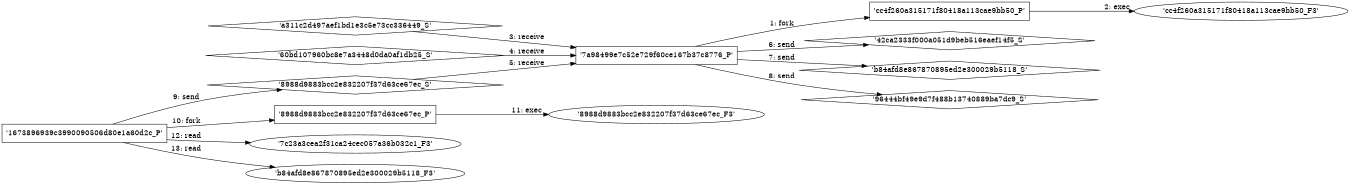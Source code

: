 digraph "D:\Learning\Paper\apt\基于CTI的攻击预警\Dataset\攻击图\ASGfromALLCTI\Threat Roundup for Feb. 15 to Feb. 22.dot" {
rankdir="LR"
size="9"
fixedsize="false"
splines="true"
nodesep=0.3
ranksep=0
fontsize=10
overlap="scalexy"
engine= "neato"
	"'7a98499e7c52e729f60ce167b37c8776_P'" [node_type=Process shape=box]
	"'cc4f260a315171f80418a113cae9bb50_P'" [node_type=Process shape=box]
	"'7a98499e7c52e729f60ce167b37c8776_P'" -> "'cc4f260a315171f80418a113cae9bb50_P'" [label="1: fork"]
	"'cc4f260a315171f80418a113cae9bb50_P'" [node_type=Process shape=box]
	"'cc4f260a315171f80418a113cae9bb50_F3'" [node_type=File shape=ellipse]
	"'cc4f260a315171f80418a113cae9bb50_P'" -> "'cc4f260a315171f80418a113cae9bb50_F3'" [label="2: exec"]
	"'7a98499e7c52e729f60ce167b37c8776_P'" [node_type=Process shape=box]
	"'a311c2d497aef1bd1e3c5e73cc336449_S'" [node_type=Socket shape=diamond]
	"'a311c2d497aef1bd1e3c5e73cc336449_S'" -> "'7a98499e7c52e729f60ce167b37c8776_P'" [label="3: receive"]
	"'7a98499e7c52e729f60ce167b37c8776_P'" [node_type=Process shape=box]
	"'60bd107960bc8e7a3448d0da0af1db25_S'" [node_type=Socket shape=diamond]
	"'60bd107960bc8e7a3448d0da0af1db25_S'" -> "'7a98499e7c52e729f60ce167b37c8776_P'" [label="4: receive"]
	"'7a98499e7c52e729f60ce167b37c8776_P'" [node_type=Process shape=box]
	"'8988d9883bcc2e832207f37d63ce67ec_S'" [node_type=Socket shape=diamond]
	"'8988d9883bcc2e832207f37d63ce67ec_S'" -> "'7a98499e7c52e729f60ce167b37c8776_P'" [label="5: receive"]
	"'42ca2333f000a051d9beb516eaef14f5_S'" [node_type=Socket shape=diamond]
	"'7a98499e7c52e729f60ce167b37c8776_P'" [node_type=Process shape=box]
	"'7a98499e7c52e729f60ce167b37c8776_P'" -> "'42ca2333f000a051d9beb516eaef14f5_S'" [label="6: send"]
	"'b84afd8e867870895ed2e300029b5118_S'" [node_type=Socket shape=diamond]
	"'7a98499e7c52e729f60ce167b37c8776_P'" [node_type=Process shape=box]
	"'7a98499e7c52e729f60ce167b37c8776_P'" -> "'b84afd8e867870895ed2e300029b5118_S'" [label="7: send"]
	"'96444bf49e9d7f488b13740889ba7dc9_S'" [node_type=Socket shape=diamond]
	"'7a98499e7c52e729f60ce167b37c8776_P'" [node_type=Process shape=box]
	"'7a98499e7c52e729f60ce167b37c8776_P'" -> "'96444bf49e9d7f488b13740889ba7dc9_S'" [label="8: send"]
	"'8988d9883bcc2e832207f37d63ce67ec_S'" [node_type=Socket shape=diamond]
	"'1673896939c3990090506d80e1a60d2c_P'" [node_type=Process shape=box]
	"'1673896939c3990090506d80e1a60d2c_P'" -> "'8988d9883bcc2e832207f37d63ce67ec_S'" [label="9: send"]
	"'1673896939c3990090506d80e1a60d2c_P'" [node_type=Process shape=box]
	"'8988d9883bcc2e832207f37d63ce67ec_P'" [node_type=Process shape=box]
	"'1673896939c3990090506d80e1a60d2c_P'" -> "'8988d9883bcc2e832207f37d63ce67ec_P'" [label="10: fork"]
	"'8988d9883bcc2e832207f37d63ce67ec_P'" [node_type=Process shape=box]
	"'8988d9883bcc2e832207f37d63ce67ec_F3'" [node_type=File shape=ellipse]
	"'8988d9883bcc2e832207f37d63ce67ec_P'" -> "'8988d9883bcc2e832207f37d63ce67ec_F3'" [label="11: exec"]
	"'7c23a3cea2f31ca24cec057a36b032c1_F3'" [node_type=file shape=ellipse]
	"'1673896939c3990090506d80e1a60d2c_P'" [node_type=Process shape=box]
	"'1673896939c3990090506d80e1a60d2c_P'" -> "'7c23a3cea2f31ca24cec057a36b032c1_F3'" [label="12: read"]
	"'b84afd8e867870895ed2e300029b5118_F3'" [node_type=file shape=ellipse]
	"'1673896939c3990090506d80e1a60d2c_P'" [node_type=Process shape=box]
	"'1673896939c3990090506d80e1a60d2c_P'" -> "'b84afd8e867870895ed2e300029b5118_F3'" [label="13: read"]
}
